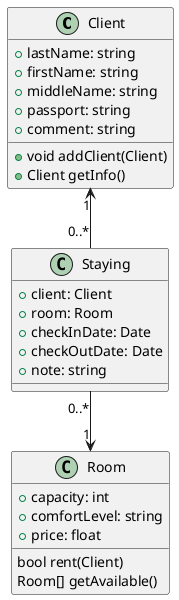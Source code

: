 @startuml

class Client {
    + lastName: string
    + firstName: string
    + middleName: string
    + passport: string
    + comment: string
    + void addClient(Client)
    + Client getInfo()
}


class Room {
    + capacity: int
    + comfortLevel: string
    + price: float
    bool rent(Client)
    Room[] getAvailable()
}

class Staying {
    + client: Client
    + room: Room
    + checkInDate: Date
    + checkOutDate: Date
    + note: string
}

Client "1" <-- "0..*" Staying
Staying "0..*" --> "1" Room

@enduml